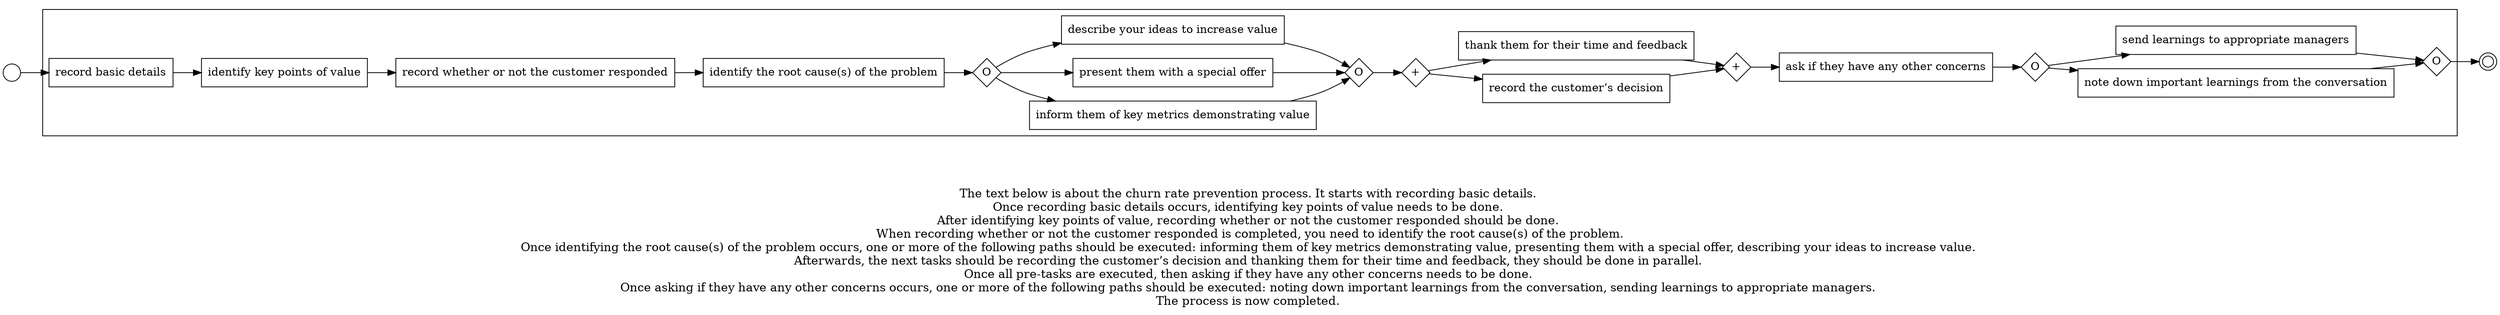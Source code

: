digraph churn_rate_prevention_process_85 {
	graph [rankdir=LR]
	START_NODE [label="" shape=circle width=0.3]
	subgraph CLUSTER_0 {
		"record basic details" [shape=box]
		"identify key points of value" [shape=box]
		"record basic details" -> "identify key points of value"
		"record whether or not the customer responded" [shape=box]
		"identify key points of value" -> "record whether or not the customer responded"
		"identify the root cause(s) of the problem" [shape=box]
		"record whether or not the customer responded" -> "identify the root cause(s) of the problem"
		"OR_SPLIT--5. Retention incentives_TR4M" [label=O fixedsize=true shape=diamond width=0.5]
		"identify the root cause(s) of the problem" -> "OR_SPLIT--5. Retention incentives_TR4M"
		"inform them of key metrics demonstrating value" [shape=box]
		"OR_SPLIT--5. Retention incentives_TR4M" -> "inform them of key metrics demonstrating value"
		"present them with a special offer" [shape=box]
		"OR_SPLIT--5. Retention incentives_TR4M" -> "present them with a special offer"
		"describe your ideas to increase value" [shape=box]
		"OR_SPLIT--5. Retention incentives_TR4M" -> "describe your ideas to increase value"
		"OR_JOIN--5. Retention incentives_TR4M" [label=O fixedsize=true shape=diamond width=0.5]
		"inform them of key metrics demonstrating value" -> "OR_JOIN--5. Retention incentives_TR4M"
		"present them with a special offer" -> "OR_JOIN--5. Retention incentives_TR4M"
		"describe your ideas to increase value" -> "OR_JOIN--5. Retention incentives_TR4M"
		"AND_SPLIT--6. Outcome_TFDG" [label="+" fixedsize=true shape=diamond width=0.5]
		"OR_JOIN--5. Retention incentives_TR4M" -> "AND_SPLIT--6. Outcome_TFDG"
		"record the customer’s decision" [shape=box]
		"AND_SPLIT--6. Outcome_TFDG" -> "record the customer’s decision"
		"thank them for their time and feedback" [shape=box]
		"AND_SPLIT--6. Outcome_TFDG" -> "thank them for their time and feedback"
		"AND_JOIN--6. Outcome_TFDG" [label="+" fixedsize=true shape=diamond width=0.5]
		"record the customer’s decision" -> "AND_JOIN--6. Outcome_TFDG"
		"thank them for their time and feedback" -> "AND_JOIN--6. Outcome_TFDG"
		"ask if they have any other concerns" [shape=box]
		"AND_JOIN--6. Outcome_TFDG" -> "ask if they have any other concerns"
		"OR_SPLIT--8. Final steps_5TG9" [label=O fixedsize=true shape=diamond width=0.5]
		"ask if they have any other concerns" -> "OR_SPLIT--8. Final steps_5TG9"
		"note down important learnings from the conversation" [shape=box]
		"OR_SPLIT--8. Final steps_5TG9" -> "note down important learnings from the conversation"
		"send learnings to appropriate managers" [shape=box]
		"OR_SPLIT--8. Final steps_5TG9" -> "send learnings to appropriate managers"
		"OR_JOIN--8. Final steps_5TG9" [label=O fixedsize=true shape=diamond width=0.5]
		"note down important learnings from the conversation" -> "OR_JOIN--8. Final steps_5TG9"
		"send learnings to appropriate managers" -> "OR_JOIN--8. Final steps_5TG9"
	}
	START_NODE -> "record basic details"
	END_NODE [label="" shape=doublecircle width=0.2]
	"OR_JOIN--8. Final steps_5TG9" -> END_NODE
	fontsize=15 label="\n\n
The text below is about the churn rate prevention process. It starts with recording basic details. 
Once recording basic details occurs, identifying key points of value needs to be done. 
After identifying key points of value, recording whether or not the customer responded should be done. 
When recording whether or not the customer responded is completed, you need to identify the root cause(s) of the problem.
Once identifying the root cause(s) of the problem occurs, one or more of the following paths should be executed: informing them of key metrics demonstrating value, presenting them with a special offer, describing your ideas to increase value. 
Afterwards, the next tasks should be recording the customer’s decision and thanking them for their time and feedback, they should be done in parallel. 
Once all pre-tasks are executed, then asking if they have any other concerns needs to be done. 
Once asking if they have any other concerns occurs, one or more of the following paths should be executed: noting down important learnings from the conversation, sending learnings to appropriate managers. 
The process is now completed. 
"
}
